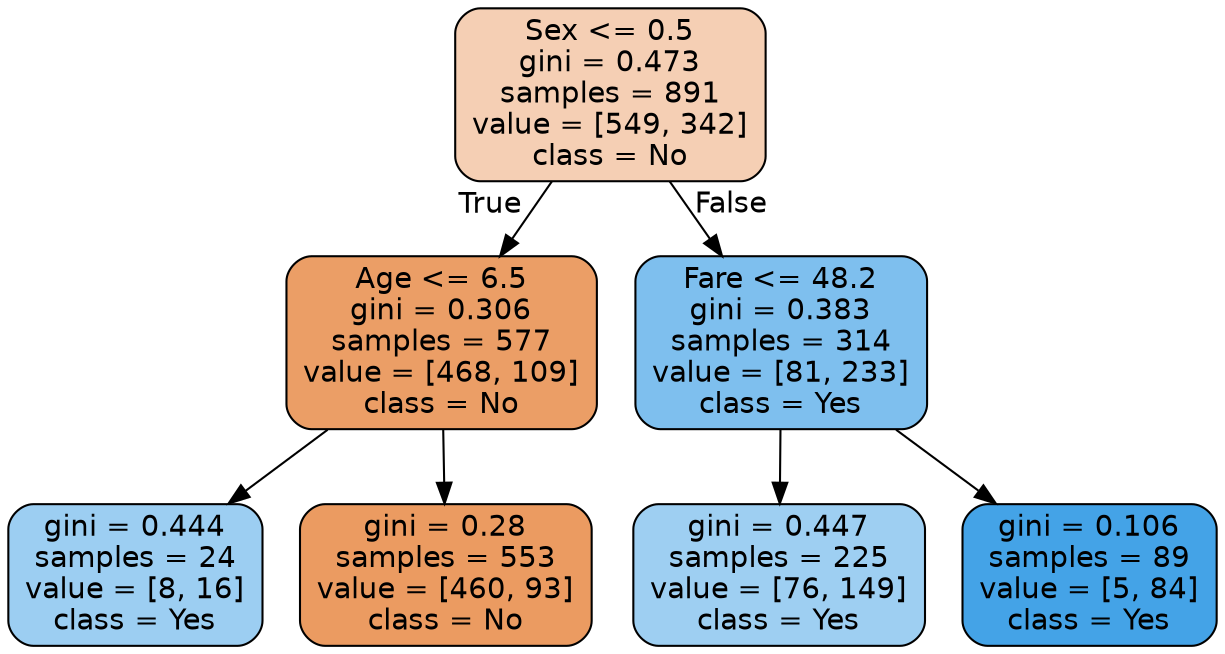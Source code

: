 digraph Tree {
node [shape=box, style="filled, rounded", color="black", fontname=helvetica] ;
edge [fontname=helvetica] ;
0 [label="Sex <= 0.5\ngini = 0.473\nsamples = 891\nvalue = [549, 342]\nclass = No", fillcolor="#e5813960"] ;
1 [label="Age <= 6.5\ngini = 0.306\nsamples = 577\nvalue = [468, 109]\nclass = No", fillcolor="#e58139c4"] ;
0 -> 1 [labeldistance=2.5, labelangle=45, headlabel="True"] ;
2 [label="gini = 0.444\nsamples = 24\nvalue = [8, 16]\nclass = Yes", fillcolor="#399de57f"] ;
1 -> 2 ;
3 [label="gini = 0.28\nsamples = 553\nvalue = [460, 93]\nclass = No", fillcolor="#e58139cb"] ;
1 -> 3 ;
4 [label="Fare <= 48.2\ngini = 0.383\nsamples = 314\nvalue = [81, 233]\nclass = Yes", fillcolor="#399de5a6"] ;
0 -> 4 [labeldistance=2.5, labelangle=-45, headlabel="False"] ;
5 [label="gini = 0.447\nsamples = 225\nvalue = [76, 149]\nclass = Yes", fillcolor="#399de57d"] ;
4 -> 5 ;
6 [label="gini = 0.106\nsamples = 89\nvalue = [5, 84]\nclass = Yes", fillcolor="#399de5f0"] ;
4 -> 6 ;
}